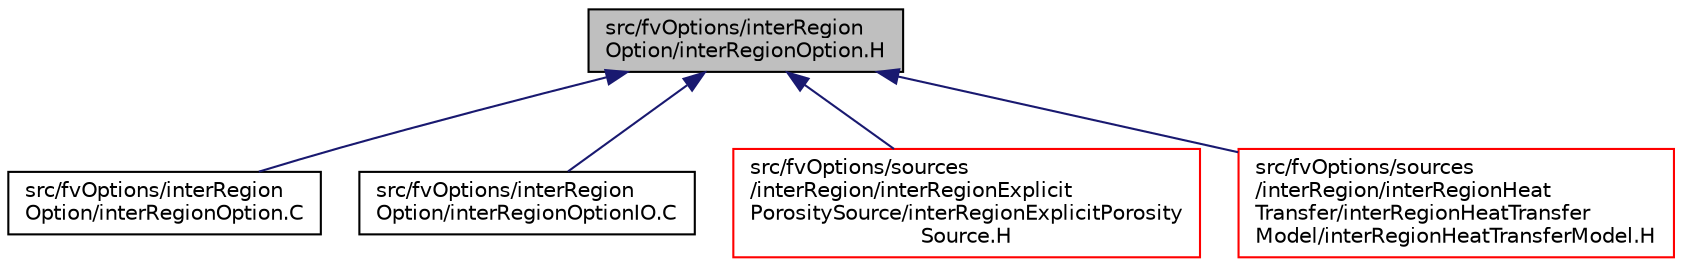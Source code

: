 digraph "src/fvOptions/interRegionOption/interRegionOption.H"
{
  bgcolor="transparent";
  edge [fontname="Helvetica",fontsize="10",labelfontname="Helvetica",labelfontsize="10"];
  node [fontname="Helvetica",fontsize="10",shape=record];
  Node1 [label="src/fvOptions/interRegion\lOption/interRegionOption.H",height=0.2,width=0.4,color="black", fillcolor="grey75", style="filled", fontcolor="black"];
  Node1 -> Node2 [dir="back",color="midnightblue",fontsize="10",style="solid",fontname="Helvetica"];
  Node2 [label="src/fvOptions/interRegion\lOption/interRegionOption.C",height=0.2,width=0.4,color="black",URL="$a06429.html"];
  Node1 -> Node3 [dir="back",color="midnightblue",fontsize="10",style="solid",fontname="Helvetica"];
  Node3 [label="src/fvOptions/interRegion\lOption/interRegionOptionIO.C",height=0.2,width=0.4,color="black",URL="$a06432.html"];
  Node1 -> Node4 [dir="back",color="midnightblue",fontsize="10",style="solid",fontname="Helvetica"];
  Node4 [label="src/fvOptions/sources\l/interRegion/interRegionExplicit\lPorositySource/interRegionExplicitPorosity\lSource.H",height=0.2,width=0.4,color="red",URL="$a06494.html"];
  Node1 -> Node5 [dir="back",color="midnightblue",fontsize="10",style="solid",fontname="Helvetica"];
  Node5 [label="src/fvOptions/sources\l/interRegion/interRegionHeat\lTransfer/interRegionHeatTransfer\lModel/interRegionHeatTransferModel.H",height=0.2,width=0.4,color="red",URL="$a06500.html"];
}
